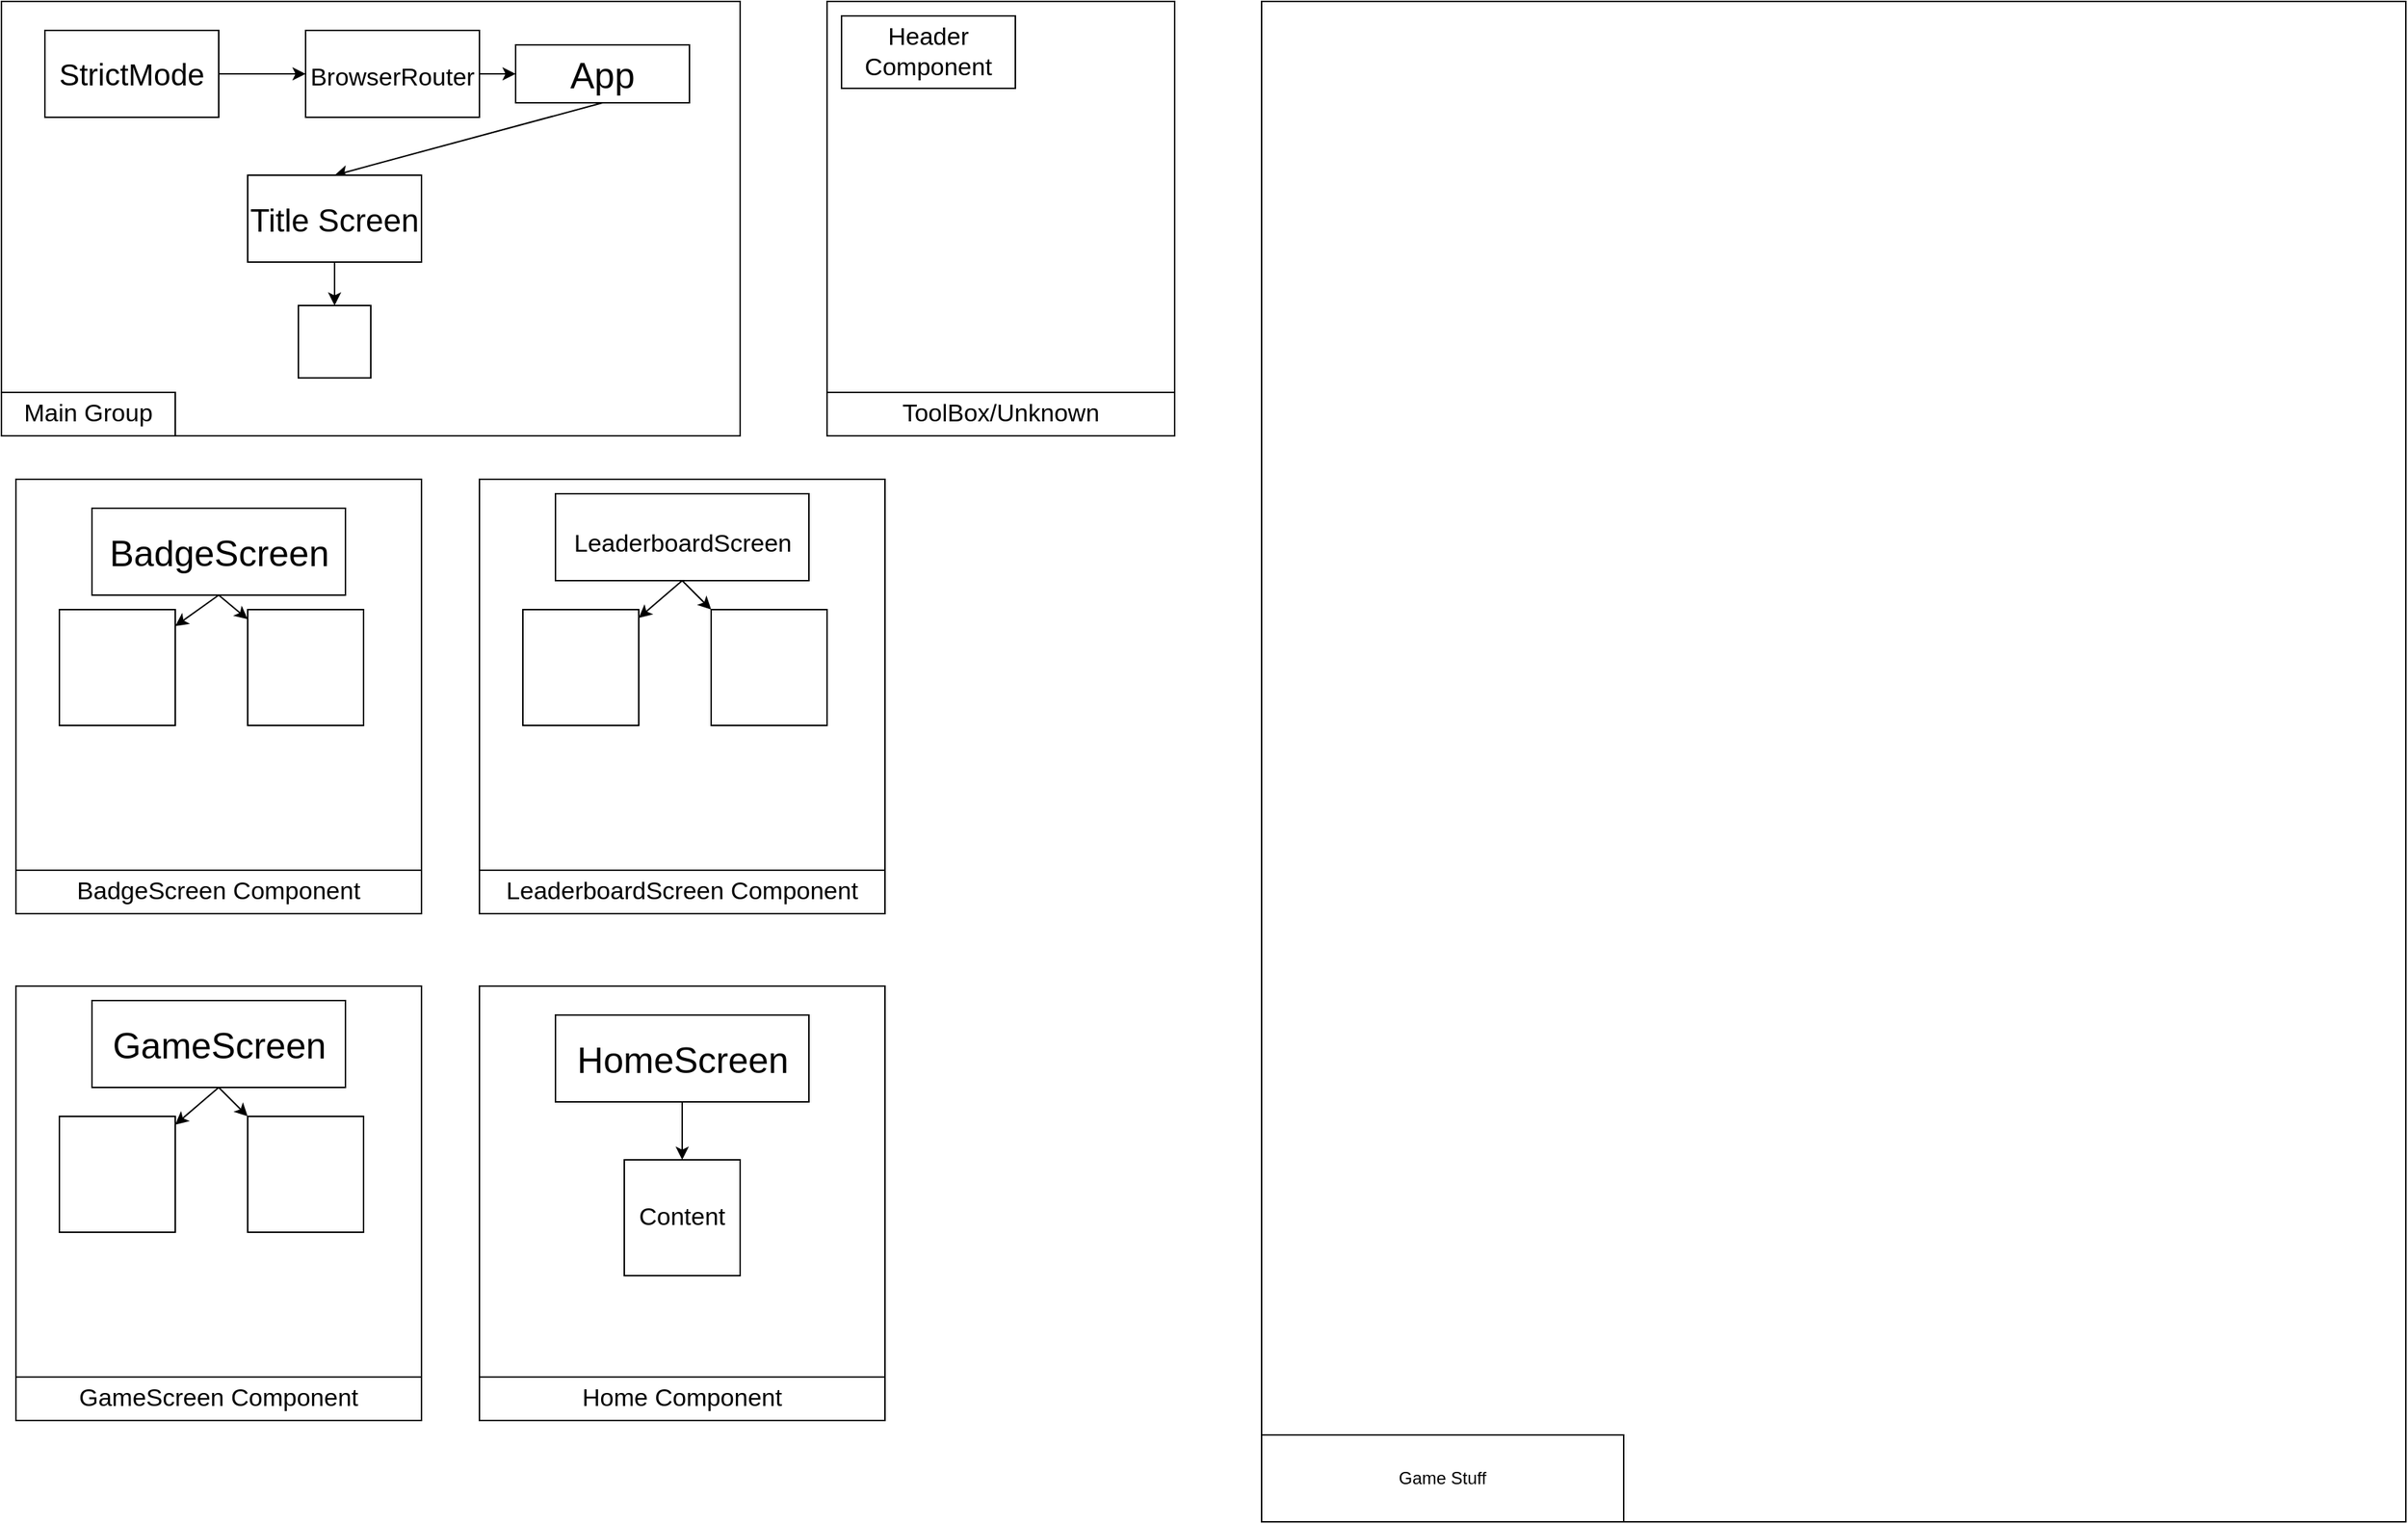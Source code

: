 <mxfile>
    <diagram id="7fzxAKKjqPURS-S4IS70" name="Page-1">
        <mxGraphModel dx="1006" dy="1949" grid="1" gridSize="10" guides="1" tooltips="1" connect="1" arrows="1" fold="1" page="1" pageScale="1" pageWidth="850" pageHeight="1100" math="0" shadow="0">
            <root>
                <mxCell id="0"/>
                <mxCell id="1" parent="0"/>
                <mxCell id="19" value="" style="rounded=0;whiteSpace=wrap;html=1;fontSize=17;" parent="1" vertex="1">
                    <mxGeometry x="10" y="20" width="510" height="300" as="geometry"/>
                </mxCell>
                <mxCell id="4" style="edgeStyle=none;html=1;exitX=1;exitY=0.5;exitDx=0;exitDy=0;entryX=0;entryY=0.5;entryDx=0;entryDy=0;fontSize=17;" parent="1" source="2" target="3" edge="1">
                    <mxGeometry relative="1" as="geometry"/>
                </mxCell>
                <mxCell id="2" value="&lt;p style=&quot;line-height: 1.2 ; font-size: 21px&quot;&gt;StrictMode&lt;br&gt;&lt;/p&gt;" style="rounded=0;whiteSpace=wrap;html=1;" parent="1" vertex="1">
                    <mxGeometry x="40" y="40" width="120" height="60" as="geometry"/>
                </mxCell>
                <mxCell id="27" style="edgeStyle=none;html=1;exitX=1;exitY=0.5;exitDx=0;exitDy=0;fontSize=17;" parent="1" source="3" target="5" edge="1">
                    <mxGeometry relative="1" as="geometry"/>
                </mxCell>
                <mxCell id="3" value="&lt;font style=&quot;font-size: 17px&quot;&gt;BrowserRouter&lt;/font&gt;" style="rounded=0;whiteSpace=wrap;html=1;fontSize=21;" parent="1" vertex="1">
                    <mxGeometry x="220" y="40" width="120" height="60" as="geometry"/>
                </mxCell>
                <mxCell id="10" style="edgeStyle=none;html=1;exitX=0.5;exitY=1;exitDx=0;exitDy=0;entryX=0.5;entryY=0;entryDx=0;entryDy=0;fontSize=22;" parent="1" source="5" target="7" edge="1">
                    <mxGeometry relative="1" as="geometry"/>
                </mxCell>
                <mxCell id="5" value="&lt;font style=&quot;font-size: 25px&quot;&gt;App&lt;/font&gt;" style="rounded=0;whiteSpace=wrap;html=1;fontSize=17;" parent="1" vertex="1">
                    <mxGeometry x="365" y="50" width="120" height="40" as="geometry"/>
                </mxCell>
                <mxCell id="26" style="edgeStyle=none;html=1;exitX=0.5;exitY=1;exitDx=0;exitDy=0;entryX=0.5;entryY=0;entryDx=0;entryDy=0;fontSize=17;" parent="1" source="7" target="23" edge="1">
                    <mxGeometry relative="1" as="geometry"/>
                </mxCell>
                <mxCell id="7" value="&lt;font style=&quot;font-size: 22px&quot;&gt;Title Screen&lt;/font&gt;" style="rounded=0;whiteSpace=wrap;html=1;fontSize=25;" parent="1" vertex="1">
                    <mxGeometry x="180" y="140" width="120" height="60" as="geometry"/>
                </mxCell>
                <mxCell id="23" value="" style="whiteSpace=wrap;html=1;aspect=fixed;fontSize=17;" parent="1" vertex="1">
                    <mxGeometry x="215" y="230" width="50" height="50" as="geometry"/>
                </mxCell>
                <mxCell id="28" value="" style="rounded=0;whiteSpace=wrap;html=1;fontSize=17;" parent="1" vertex="1">
                    <mxGeometry x="20" y="350" width="280" height="300" as="geometry"/>
                </mxCell>
                <mxCell id="36" style="edgeStyle=none;html=1;exitX=0.5;exitY=1;exitDx=0;exitDy=0;fontSize=17;" parent="1" source="9" target="33" edge="1">
                    <mxGeometry relative="1" as="geometry"/>
                </mxCell>
                <mxCell id="37" style="edgeStyle=none;html=1;exitX=0.5;exitY=1;exitDx=0;exitDy=0;fontSize=17;" parent="1" source="9" target="34" edge="1">
                    <mxGeometry relative="1" as="geometry"/>
                </mxCell>
                <mxCell id="9" value="BadgeScreen" style="rounded=0;whiteSpace=wrap;html=1;fontSize=25;" parent="1" vertex="1">
                    <mxGeometry x="72.5" y="370" width="175" height="60" as="geometry"/>
                </mxCell>
                <mxCell id="30" value="Main Group" style="rounded=0;whiteSpace=wrap;html=1;fontSize=17;" parent="1" vertex="1">
                    <mxGeometry x="10" y="290" width="120" height="30" as="geometry"/>
                </mxCell>
                <mxCell id="31" value="BadgeScreen Component" style="rounded=0;whiteSpace=wrap;html=1;fontSize=17;" parent="1" vertex="1">
                    <mxGeometry x="20" y="620" width="280" height="30" as="geometry"/>
                </mxCell>
                <mxCell id="33" value="" style="whiteSpace=wrap;html=1;aspect=fixed;fontSize=17;" parent="1" vertex="1">
                    <mxGeometry x="50" y="440" width="80" height="80" as="geometry"/>
                </mxCell>
                <mxCell id="34" value="" style="whiteSpace=wrap;html=1;aspect=fixed;fontSize=17;" parent="1" vertex="1">
                    <mxGeometry x="180" y="440" width="80" height="80" as="geometry"/>
                </mxCell>
                <mxCell id="38" value="" style="rounded=0;whiteSpace=wrap;html=1;fontSize=17;" parent="1" vertex="1">
                    <mxGeometry x="340" y="350" width="280" height="300" as="geometry"/>
                </mxCell>
                <mxCell id="39" style="edgeStyle=none;html=1;exitX=0.5;exitY=1;exitDx=0;exitDy=0;fontSize=17;" parent="1" source="41" target="43" edge="1">
                    <mxGeometry relative="1" as="geometry"/>
                </mxCell>
                <mxCell id="40" style="edgeStyle=none;html=1;exitX=0.5;exitY=1;exitDx=0;exitDy=0;fontSize=17;" parent="1" source="41" target="44" edge="1">
                    <mxGeometry relative="1" as="geometry"/>
                </mxCell>
                <mxCell id="41" value="&lt;span&gt;&lt;font style=&quot;font-size: 17px&quot;&gt;LeaderboardScreen&lt;/font&gt;&lt;/span&gt;" style="rounded=0;whiteSpace=wrap;html=1;fontSize=25;" parent="1" vertex="1">
                    <mxGeometry x="392.5" y="360" width="175" height="60" as="geometry"/>
                </mxCell>
                <mxCell id="42" value="LeaderboardScreen Component&lt;br&gt;" style="rounded=0;whiteSpace=wrap;html=1;fontSize=17;" parent="1" vertex="1">
                    <mxGeometry x="340" y="620" width="280" height="30" as="geometry"/>
                </mxCell>
                <mxCell id="43" value="" style="whiteSpace=wrap;html=1;aspect=fixed;fontSize=17;" parent="1" vertex="1">
                    <mxGeometry x="370" y="440" width="80" height="80" as="geometry"/>
                </mxCell>
                <mxCell id="44" value="" style="whiteSpace=wrap;html=1;aspect=fixed;fontSize=17;" parent="1" vertex="1">
                    <mxGeometry x="500" y="440" width="80" height="80" as="geometry"/>
                </mxCell>
                <mxCell id="45" value="" style="rounded=0;whiteSpace=wrap;html=1;fontSize=17;" parent="1" vertex="1">
                    <mxGeometry x="20" y="700" width="280" height="300" as="geometry"/>
                </mxCell>
                <mxCell id="46" style="edgeStyle=none;html=1;exitX=0.5;exitY=1;exitDx=0;exitDy=0;fontSize=17;" parent="1" source="48" target="50" edge="1">
                    <mxGeometry relative="1" as="geometry"/>
                </mxCell>
                <mxCell id="47" style="edgeStyle=none;html=1;exitX=0.5;exitY=1;exitDx=0;exitDy=0;fontSize=17;" parent="1" source="48" target="51" edge="1">
                    <mxGeometry relative="1" as="geometry"/>
                </mxCell>
                <mxCell id="48" value="GameScreen" style="rounded=0;whiteSpace=wrap;html=1;fontSize=25;" parent="1" vertex="1">
                    <mxGeometry x="72.5" y="710" width="175" height="60" as="geometry"/>
                </mxCell>
                <mxCell id="49" value="GameScreen Component" style="rounded=0;whiteSpace=wrap;html=1;fontSize=17;" parent="1" vertex="1">
                    <mxGeometry x="20" y="970" width="280" height="30" as="geometry"/>
                </mxCell>
                <mxCell id="50" value="" style="whiteSpace=wrap;html=1;aspect=fixed;fontSize=17;" parent="1" vertex="1">
                    <mxGeometry x="50" y="790" width="80" height="80" as="geometry"/>
                </mxCell>
                <mxCell id="51" value="" style="whiteSpace=wrap;html=1;aspect=fixed;fontSize=17;" parent="1" vertex="1">
                    <mxGeometry x="180" y="790" width="80" height="80" as="geometry"/>
                </mxCell>
                <mxCell id="52" value="" style="rounded=0;whiteSpace=wrap;html=1;fontSize=17;" parent="1" vertex="1">
                    <mxGeometry x="580" y="20" width="240" height="300" as="geometry"/>
                </mxCell>
                <mxCell id="14" value="Header Component" style="rounded=0;whiteSpace=wrap;html=1;fontSize=17;" parent="1" vertex="1">
                    <mxGeometry x="590" y="30" width="120" height="50" as="geometry"/>
                </mxCell>
                <mxCell id="53" value="ToolBox/Unknown" style="rounded=0;whiteSpace=wrap;html=1;fontSize=17;" parent="1" vertex="1">
                    <mxGeometry x="580" y="290" width="240" height="30" as="geometry"/>
                </mxCell>
                <mxCell id="54" value="" style="rounded=0;whiteSpace=wrap;html=1;fontSize=17;" parent="1" vertex="1">
                    <mxGeometry x="340" y="700" width="280" height="300" as="geometry"/>
                </mxCell>
                <mxCell id="55" style="edgeStyle=none;html=1;exitX=0.5;exitY=1;exitDx=0;exitDy=0;fontSize=17;" parent="1" source="57" target="59" edge="1">
                    <mxGeometry relative="1" as="geometry"/>
                </mxCell>
                <mxCell id="57" value="HomeScreen" style="rounded=0;whiteSpace=wrap;html=1;fontSize=25;" parent="1" vertex="1">
                    <mxGeometry x="392.5" y="720" width="175" height="60" as="geometry"/>
                </mxCell>
                <mxCell id="58" value="Home Component" style="rounded=0;whiteSpace=wrap;html=1;fontSize=17;" parent="1" vertex="1">
                    <mxGeometry x="340" y="970" width="280" height="30" as="geometry"/>
                </mxCell>
                <mxCell id="59" value="Content" style="whiteSpace=wrap;html=1;aspect=fixed;fontSize=17;" parent="1" vertex="1">
                    <mxGeometry x="440" y="820" width="80" height="80" as="geometry"/>
                </mxCell>
                <mxCell id="60" value="" style="rounded=0;whiteSpace=wrap;html=1;" vertex="1" parent="1">
                    <mxGeometry x="880" y="20" width="790" height="1050" as="geometry"/>
                </mxCell>
                <mxCell id="61" value="Game Stuff" style="rounded=0;whiteSpace=wrap;html=1;" vertex="1" parent="1">
                    <mxGeometry x="880" y="1010" width="250" height="60" as="geometry"/>
                </mxCell>
            </root>
        </mxGraphModel>
    </diagram>
</mxfile>